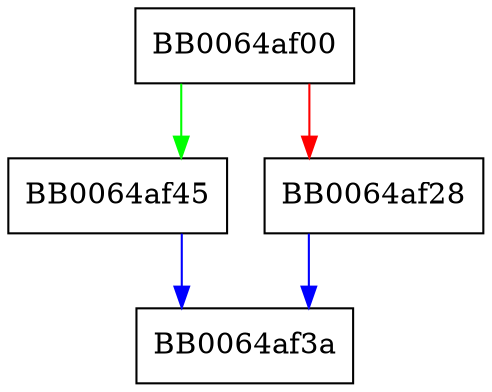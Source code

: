 digraph OSSL_STORE_INFO_new_NAME {
  node [shape="box"];
  graph [splines=ortho];
  BB0064af00 -> BB0064af45 [color="green"];
  BB0064af00 -> BB0064af28 [color="red"];
  BB0064af28 -> BB0064af3a [color="blue"];
  BB0064af45 -> BB0064af3a [color="blue"];
}